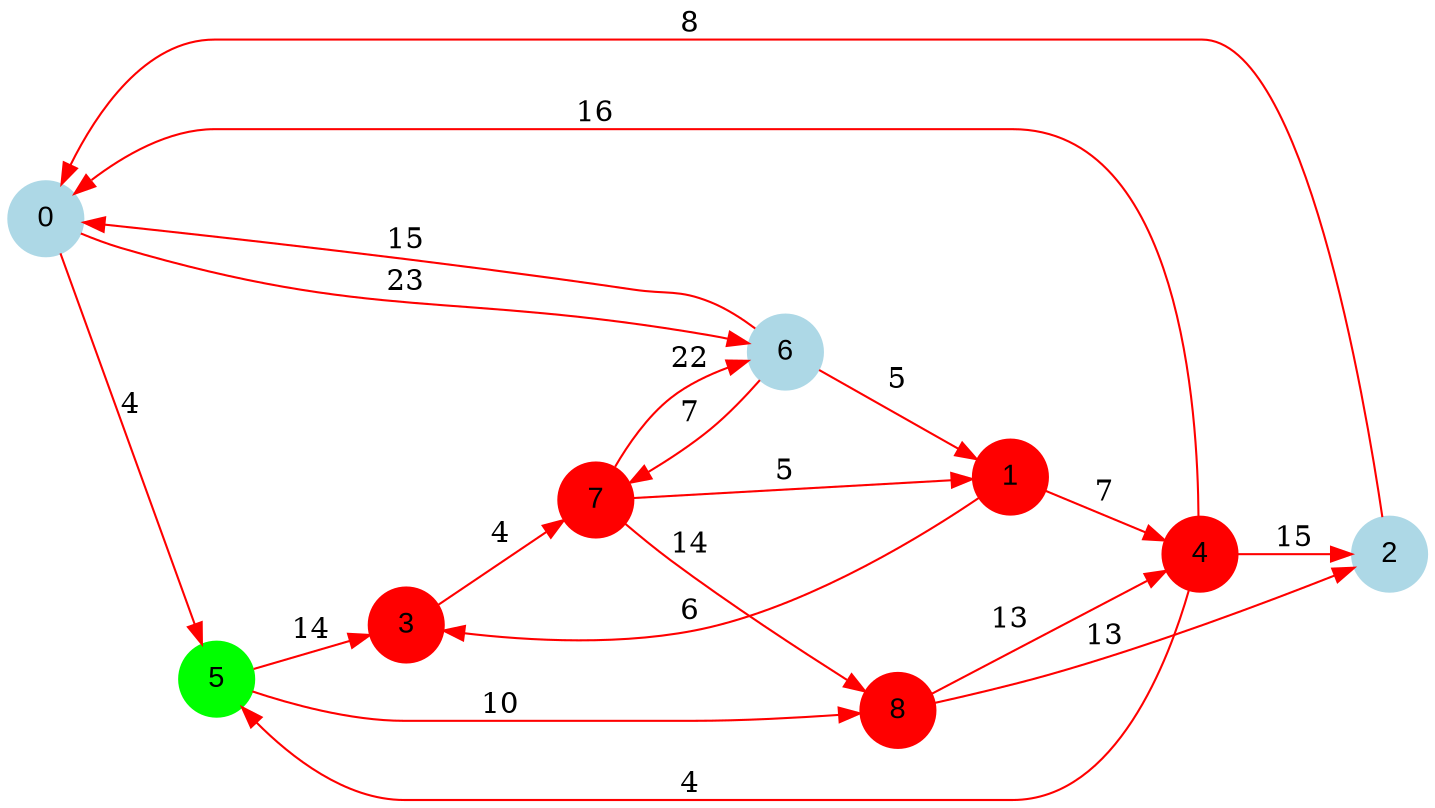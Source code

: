digraph graphe {
rankdir = LR;
edge [color=red];
0 [fontname="Arial", shape = circle, color=lightblue, style=filled];
1 [fontname="Arial", shape = circle, color=red, style=filled];
2 [fontname="Arial", shape = circle, color=lightblue, style=filled];
3 [fontname="Arial", shape = circle, color=red, style=filled];
4 [fontname="Arial", shape = circle, color=red, style=filled];
5 [fontname="Arial", shape = circle, color=green, style=filled];
6 [fontname="Arial", shape = circle, color=lightblue, style=filled];
7 [fontname="Arial", shape = circle, color=red, style=filled];
8 [fontname="Arial", shape = circle, color=red, style=filled];
	0 -> 5 [label = "4"];
	0 -> 6 [label = "23"];
	1 -> 3 [label = "6"];
	1 -> 4 [label = "7"];
	2 -> 0 [label = "8"];
	3 -> 7 [label = "4"];
	4 -> 0 [label = "16"];
	4 -> 2 [label = "15"];
	4 -> 5 [label = "4"];
	5 -> 3 [label = "14"];
	5 -> 8 [label = "10"];
	6 -> 0 [label = "15"];
	6 -> 1 [label = "5"];
	6 -> 7 [label = "7"];
	7 -> 1 [label = "5"];
	7 -> 6 [label = "22"];
	7 -> 8 [label = "14"];
	8 -> 2 [label = "13"];
	8 -> 4 [label = "13"];
}